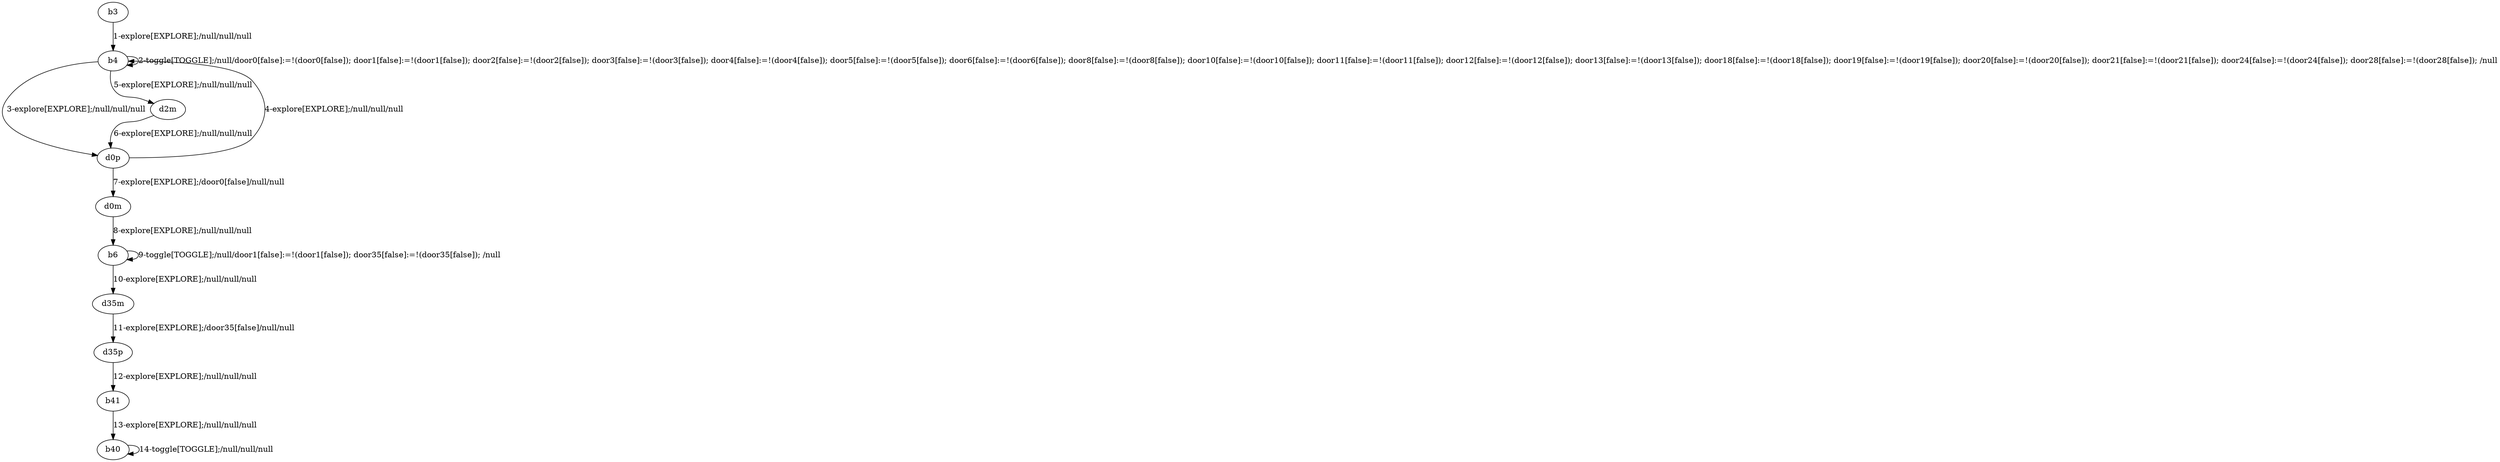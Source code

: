 # Total number of goals covered by this test: 3
# d35p --> b41
# b41 --> b40
# b40 --> b40

digraph g {
"b3" -> "b4" [label = "1-explore[EXPLORE];/null/null/null"];
"b4" -> "b4" [label = "2-toggle[TOGGLE];/null/door0[false]:=!(door0[false]); door1[false]:=!(door1[false]); door2[false]:=!(door2[false]); door3[false]:=!(door3[false]); door4[false]:=!(door4[false]); door5[false]:=!(door5[false]); door6[false]:=!(door6[false]); door8[false]:=!(door8[false]); door10[false]:=!(door10[false]); door11[false]:=!(door11[false]); door12[false]:=!(door12[false]); door13[false]:=!(door13[false]); door18[false]:=!(door18[false]); door19[false]:=!(door19[false]); door20[false]:=!(door20[false]); door21[false]:=!(door21[false]); door24[false]:=!(door24[false]); door28[false]:=!(door28[false]); /null"];
"b4" -> "d0p" [label = "3-explore[EXPLORE];/null/null/null"];
"d0p" -> "b4" [label = "4-explore[EXPLORE];/null/null/null"];
"b4" -> "d2m" [label = "5-explore[EXPLORE];/null/null/null"];
"d2m" -> "d0p" [label = "6-explore[EXPLORE];/null/null/null"];
"d0p" -> "d0m" [label = "7-explore[EXPLORE];/door0[false]/null/null"];
"d0m" -> "b6" [label = "8-explore[EXPLORE];/null/null/null"];
"b6" -> "b6" [label = "9-toggle[TOGGLE];/null/door1[false]:=!(door1[false]); door35[false]:=!(door35[false]); /null"];
"b6" -> "d35m" [label = "10-explore[EXPLORE];/null/null/null"];
"d35m" -> "d35p" [label = "11-explore[EXPLORE];/door35[false]/null/null"];
"d35p" -> "b41" [label = "12-explore[EXPLORE];/null/null/null"];
"b41" -> "b40" [label = "13-explore[EXPLORE];/null/null/null"];
"b40" -> "b40" [label = "14-toggle[TOGGLE];/null/null/null"];
}